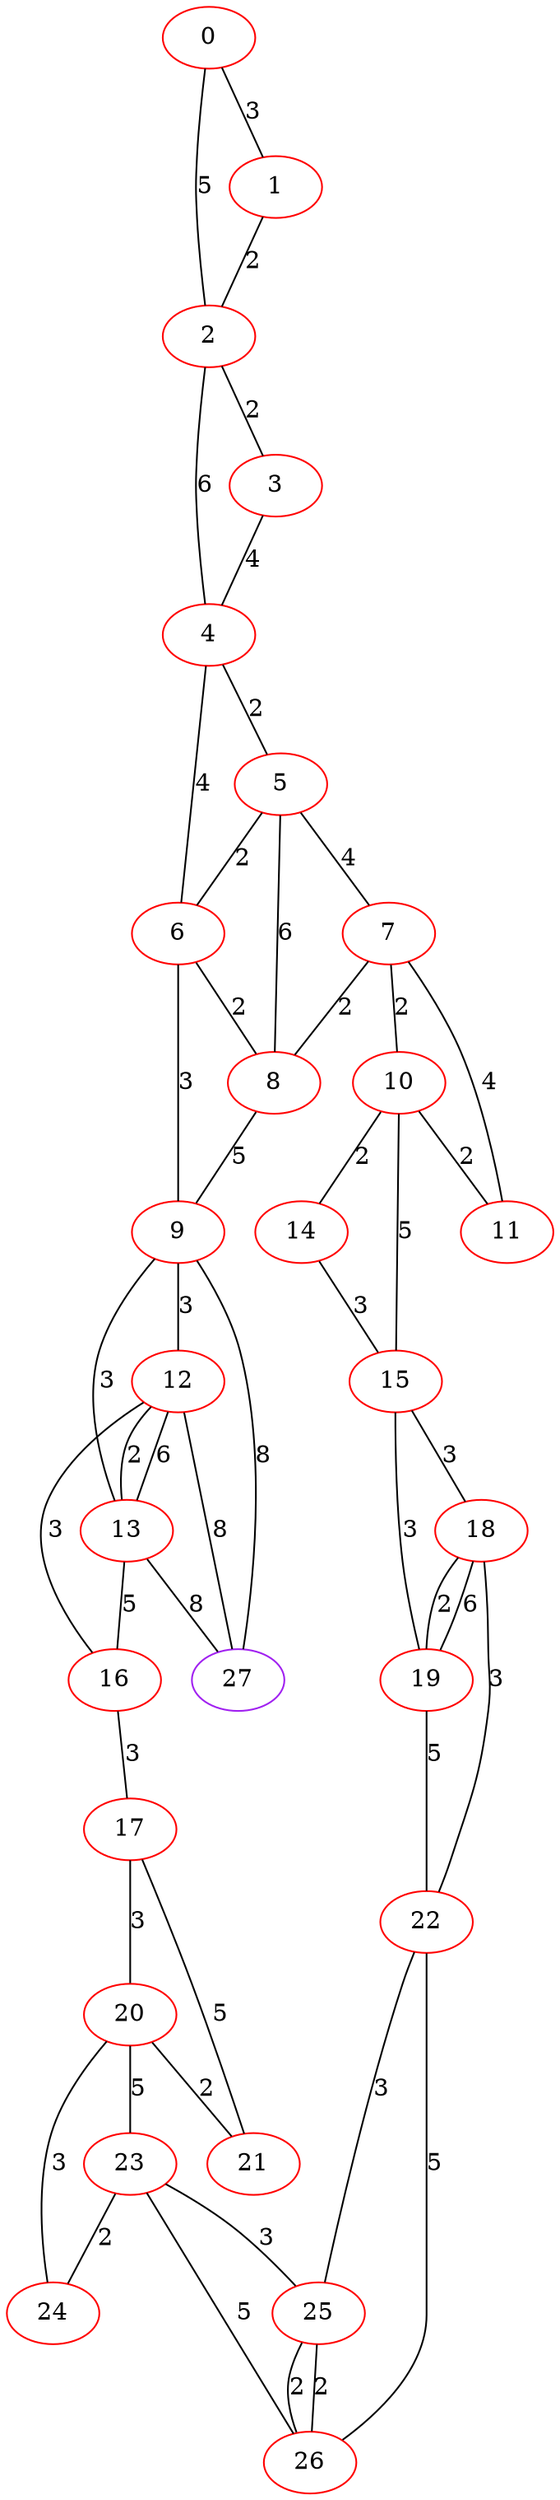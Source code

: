 graph "" {
0 [color=red, weight=1];
1 [color=red, weight=1];
2 [color=red, weight=1];
3 [color=red, weight=1];
4 [color=red, weight=1];
5 [color=red, weight=1];
6 [color=red, weight=1];
7 [color=red, weight=1];
8 [color=red, weight=1];
9 [color=red, weight=1];
10 [color=red, weight=1];
11 [color=red, weight=1];
12 [color=red, weight=1];
13 [color=red, weight=1];
14 [color=red, weight=1];
15 [color=red, weight=1];
16 [color=red, weight=1];
17 [color=red, weight=1];
18 [color=red, weight=1];
19 [color=red, weight=1];
20 [color=red, weight=1];
21 [color=red, weight=1];
22 [color=red, weight=1];
23 [color=red, weight=1];
24 [color=red, weight=1];
25 [color=red, weight=1];
26 [color=red, weight=1];
27 [color=purple, weight=4];
0 -- 1  [key=0, label=3];
0 -- 2  [key=0, label=5];
1 -- 2  [key=0, label=2];
2 -- 3  [key=0, label=2];
2 -- 4  [key=0, label=6];
3 -- 4  [key=0, label=4];
4 -- 5  [key=0, label=2];
4 -- 6  [key=0, label=4];
5 -- 8  [key=0, label=6];
5 -- 6  [key=0, label=2];
5 -- 7  [key=0, label=4];
6 -- 8  [key=0, label=2];
6 -- 9  [key=0, label=3];
7 -- 8  [key=0, label=2];
7 -- 10  [key=0, label=2];
7 -- 11  [key=0, label=4];
8 -- 9  [key=0, label=5];
9 -- 27  [key=0, label=8];
9 -- 12  [key=0, label=3];
9 -- 13  [key=0, label=3];
10 -- 11  [key=0, label=2];
10 -- 14  [key=0, label=2];
10 -- 15  [key=0, label=5];
12 -- 16  [key=0, label=3];
12 -- 27  [key=0, label=8];
12 -- 13  [key=0, label=6];
12 -- 13  [key=1, label=2];
13 -- 16  [key=0, label=5];
13 -- 27  [key=0, label=8];
14 -- 15  [key=0, label=3];
15 -- 19  [key=0, label=3];
15 -- 18  [key=0, label=3];
16 -- 17  [key=0, label=3];
17 -- 20  [key=0, label=3];
17 -- 21  [key=0, label=5];
18 -- 19  [key=0, label=2];
18 -- 19  [key=1, label=6];
18 -- 22  [key=0, label=3];
19 -- 22  [key=0, label=5];
20 -- 24  [key=0, label=3];
20 -- 21  [key=0, label=2];
20 -- 23  [key=0, label=5];
22 -- 25  [key=0, label=3];
22 -- 26  [key=0, label=5];
23 -- 24  [key=0, label=2];
23 -- 25  [key=0, label=3];
23 -- 26  [key=0, label=5];
25 -- 26  [key=0, label=2];
25 -- 26  [key=1, label=2];
}
